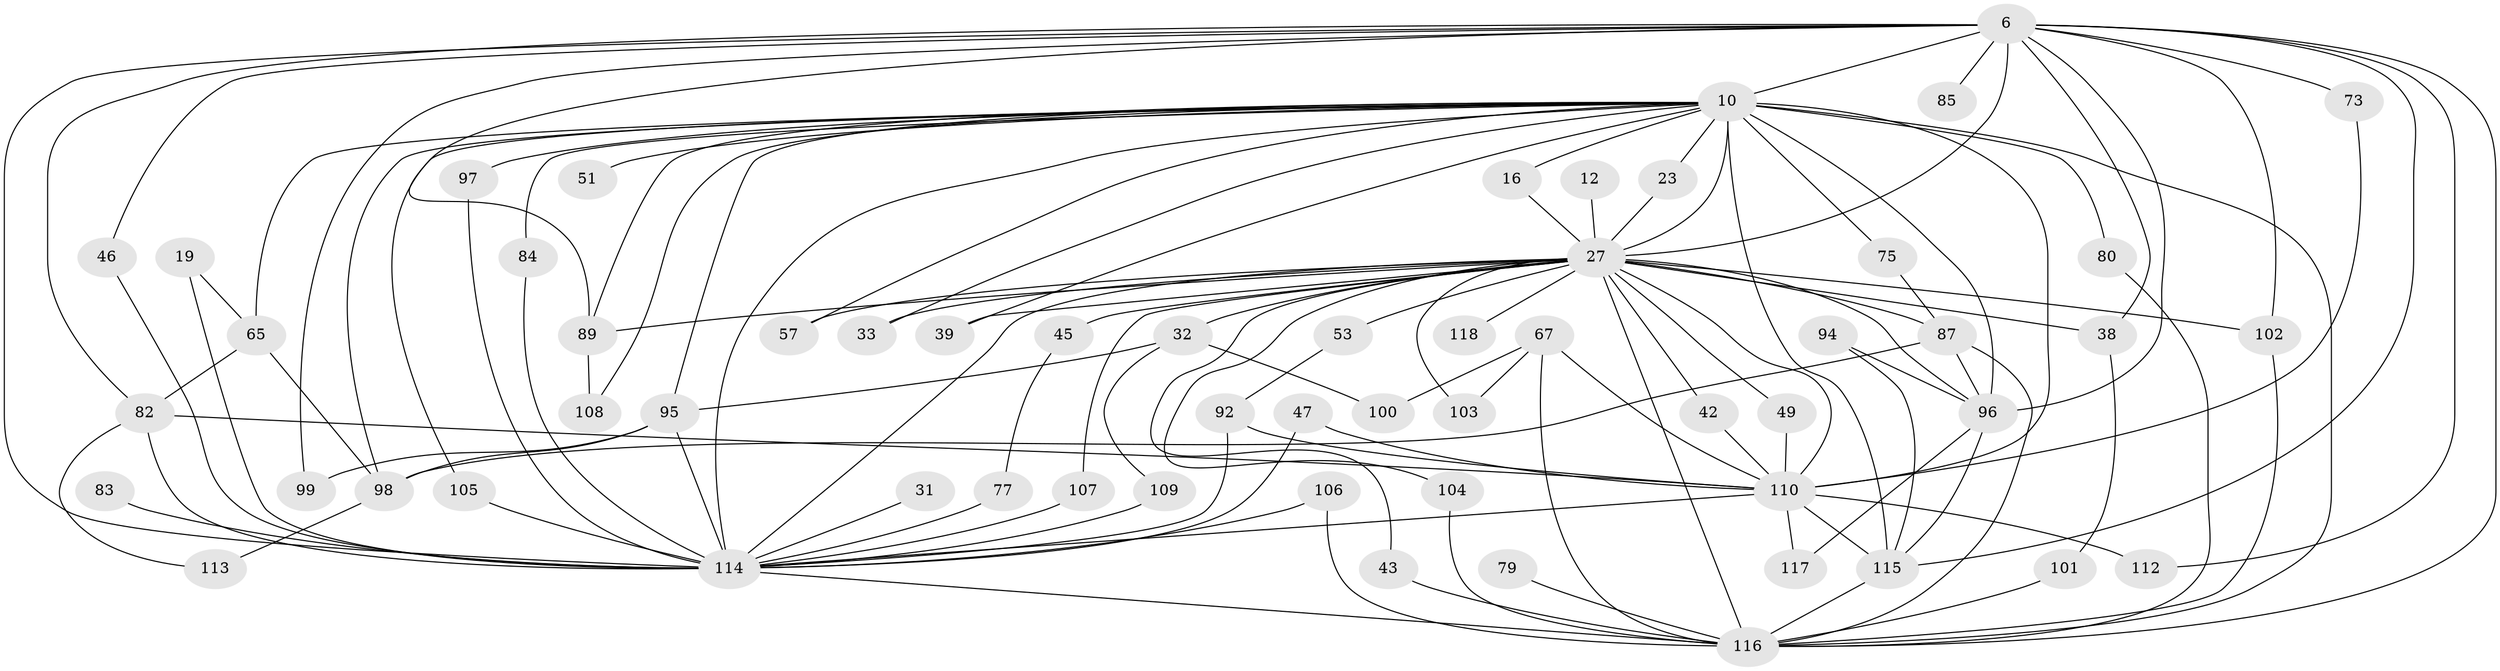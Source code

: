 // original degree distribution, {21: 0.01694915254237288, 17: 0.01694915254237288, 16: 0.00847457627118644, 30: 0.00847457627118644, 19: 0.00847457627118644, 23: 0.00847457627118644, 25: 0.00847457627118644, 28: 0.00847457627118644, 6: 0.05084745762711865, 2: 0.5254237288135594, 4: 0.11016949152542373, 3: 0.1864406779661017, 5: 0.03389830508474576, 7: 0.00847457627118644}
// Generated by graph-tools (version 1.1) at 2025/46/03/09/25 04:46:42]
// undirected, 59 vertices, 121 edges
graph export_dot {
graph [start="1"]
  node [color=gray90,style=filled];
  6 [super="+3"];
  10 [super="+4"];
  12;
  16;
  19;
  23;
  27 [super="+11+9"];
  31;
  32;
  33;
  38 [super="+34"];
  39;
  42;
  43;
  45;
  46;
  47;
  49;
  51;
  53 [super="+40"];
  57;
  65 [super="+52"];
  67 [super="+44"];
  73;
  75;
  77;
  79;
  80;
  82 [super="+61+76"];
  83;
  84;
  85;
  87 [super="+21"];
  89 [super="+24"];
  92 [super="+90"];
  94;
  95 [super="+59+91+41"];
  96 [super="+18+93"];
  97;
  98 [super="+63+68"];
  99;
  100;
  101;
  102 [super="+74"];
  103;
  104;
  105 [super="+20+26"];
  106;
  107;
  108;
  109;
  110 [super="+72+60+88"];
  112 [super="+69"];
  113;
  114 [super="+81+7"];
  115 [super="+70+86+111"];
  116 [super="+58+8"];
  117;
  118;
  6 -- 10 [weight=4];
  6 -- 46;
  6 -- 85 [weight=2];
  6 -- 96 [weight=5];
  6 -- 99;
  6 -- 102 [weight=2];
  6 -- 112 [weight=2];
  6 -- 73;
  6 -- 27 [weight=4];
  6 -- 38;
  6 -- 116 [weight=5];
  6 -- 114 [weight=4];
  6 -- 115;
  6 -- 82;
  6 -- 89;
  10 -- 16;
  10 -- 65 [weight=3];
  10 -- 84;
  10 -- 97;
  10 -- 110 [weight=9];
  10 -- 75;
  10 -- 80;
  10 -- 23;
  10 -- 89;
  10 -- 95 [weight=4];
  10 -- 33;
  10 -- 39;
  10 -- 108;
  10 -- 51;
  10 -- 57;
  10 -- 27 [weight=4];
  10 -- 105;
  10 -- 116 [weight=5];
  10 -- 96 [weight=3];
  10 -- 114 [weight=5];
  10 -- 98;
  10 -- 115 [weight=2];
  12 -- 27 [weight=2];
  16 -- 27;
  19 -- 65;
  19 -- 114;
  23 -- 27;
  27 -- 53 [weight=3];
  27 -- 42;
  27 -- 87 [weight=2];
  27 -- 32;
  27 -- 33;
  27 -- 96 [weight=2];
  27 -- 38 [weight=2];
  27 -- 39;
  27 -- 103;
  27 -- 104;
  27 -- 43;
  27 -- 107;
  27 -- 45 [weight=2];
  27 -- 49;
  27 -- 118;
  27 -- 57;
  27 -- 102;
  27 -- 116 [weight=5];
  27 -- 110;
  27 -- 114 [weight=6];
  27 -- 89;
  31 -- 114 [weight=2];
  32 -- 100;
  32 -- 109;
  32 -- 95;
  38 -- 101;
  42 -- 110;
  43 -- 116;
  45 -- 77;
  46 -- 114;
  47 -- 110;
  47 -- 114;
  49 -- 110;
  53 -- 92;
  65 -- 98;
  65 -- 82;
  67 -- 100;
  67 -- 103;
  67 -- 116;
  67 -- 110;
  73 -- 110;
  75 -- 87;
  77 -- 114;
  79 -- 116 [weight=2];
  80 -- 116;
  82 -- 113;
  82 -- 110;
  82 -- 114;
  83 -- 114 [weight=2];
  84 -- 114;
  87 -- 116;
  87 -- 96;
  87 -- 98;
  89 -- 108;
  92 -- 110;
  92 -- 114;
  94 -- 96;
  94 -- 115;
  95 -- 114 [weight=3];
  95 -- 99;
  95 -- 98;
  96 -- 117;
  96 -- 115;
  97 -- 114;
  98 -- 113;
  101 -- 116;
  102 -- 116;
  104 -- 116;
  105 -- 114 [weight=2];
  106 -- 116;
  106 -- 114;
  107 -- 114;
  109 -- 114;
  110 -- 112;
  110 -- 117;
  110 -- 114;
  110 -- 115;
  114 -- 116 [weight=5];
  115 -- 116 [weight=2];
}
